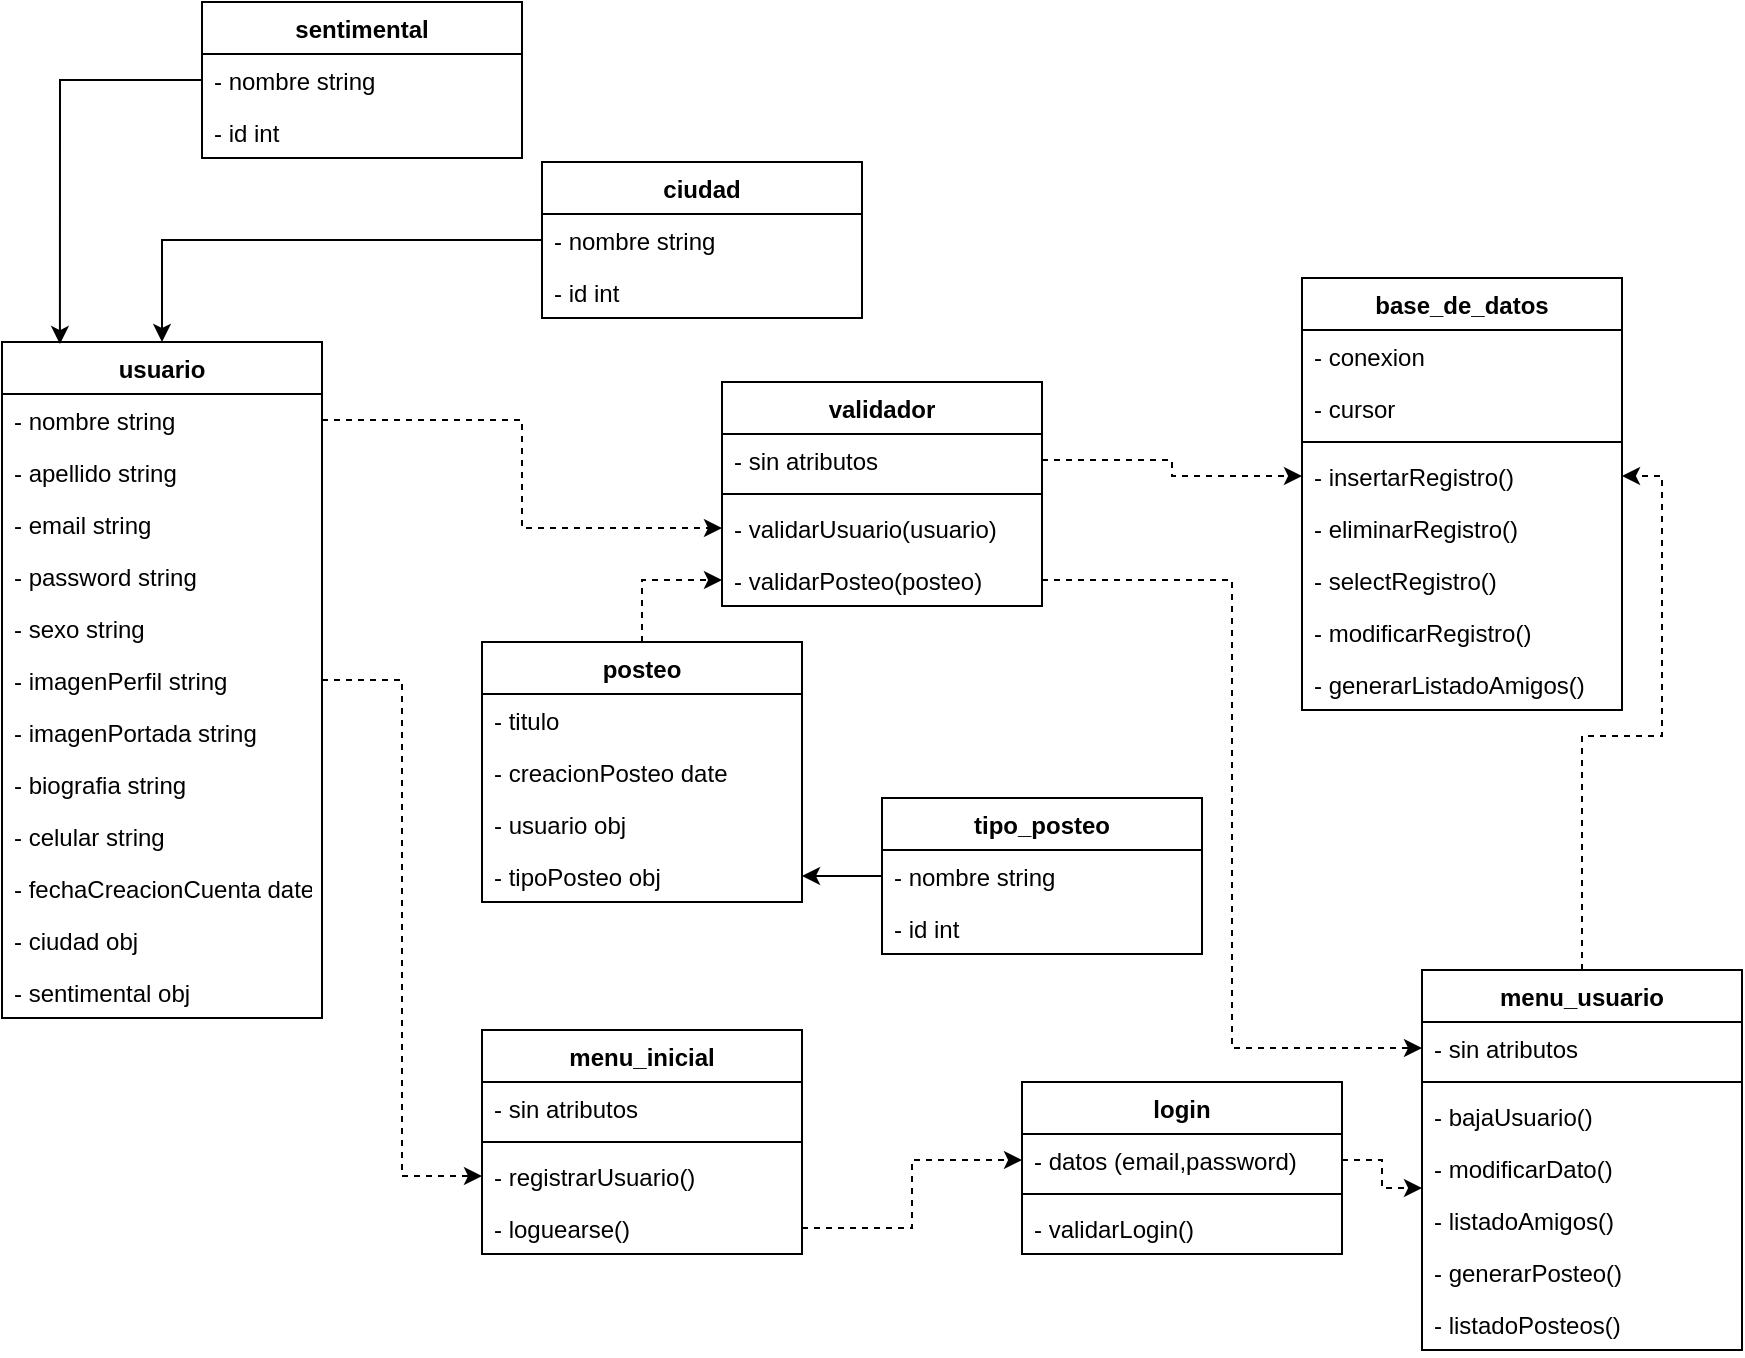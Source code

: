 <mxfile>
    <diagram id="fhJ0fz5AIjb-otBlVYWI" name="Page-1">
        <mxGraphModel dx="1438" dy="1533" grid="1" gridSize="10" guides="1" tooltips="1" connect="1" arrows="1" fold="1" page="1" pageScale="1" pageWidth="827" pageHeight="1169" math="0" shadow="0">
            <root>
                <mxCell id="0"/>
                <mxCell id="1" parent="0"/>
                <mxCell id="lh-kQFz6KS5f_UbNe0XS-1" value="usuario" style="swimlane;fontStyle=1;align=center;verticalAlign=top;childLayout=stackLayout;horizontal=1;startSize=26;horizontalStack=0;resizeParent=1;resizeParentMax=0;resizeLast=0;collapsible=1;marginBottom=0;" parent="1" vertex="1">
                    <mxGeometry x="-70" y="10" width="160" height="338" as="geometry">
                        <mxRectangle x="-70" y="10" width="80" height="26" as="alternateBounds"/>
                    </mxGeometry>
                </mxCell>
                <mxCell id="lh-kQFz6KS5f_UbNe0XS-2" value="- nombre string" style="text;strokeColor=none;fillColor=none;align=left;verticalAlign=top;spacingLeft=4;spacingRight=4;overflow=hidden;rotatable=0;points=[[0,0.5],[1,0.5]];portConstraint=eastwest;" parent="lh-kQFz6KS5f_UbNe0XS-1" vertex="1">
                    <mxGeometry y="26" width="160" height="26" as="geometry"/>
                </mxCell>
                <mxCell id="lh-kQFz6KS5f_UbNe0XS-6" value="- apellido string" style="text;strokeColor=none;fillColor=none;align=left;verticalAlign=top;spacingLeft=4;spacingRight=4;overflow=hidden;rotatable=0;points=[[0,0.5],[1,0.5]];portConstraint=eastwest;" parent="lh-kQFz6KS5f_UbNe0XS-1" vertex="1">
                    <mxGeometry y="52" width="160" height="26" as="geometry"/>
                </mxCell>
                <mxCell id="lh-kQFz6KS5f_UbNe0XS-5" value="- email string" style="text;strokeColor=none;fillColor=none;align=left;verticalAlign=top;spacingLeft=4;spacingRight=4;overflow=hidden;rotatable=0;points=[[0,0.5],[1,0.5]];portConstraint=eastwest;" parent="lh-kQFz6KS5f_UbNe0XS-1" vertex="1">
                    <mxGeometry y="78" width="160" height="26" as="geometry"/>
                </mxCell>
                <mxCell id="lh-kQFz6KS5f_UbNe0XS-10" value="- password string" style="text;strokeColor=none;fillColor=none;align=left;verticalAlign=top;spacingLeft=4;spacingRight=4;overflow=hidden;rotatable=0;points=[[0,0.5],[1,0.5]];portConstraint=eastwest;" parent="lh-kQFz6KS5f_UbNe0XS-1" vertex="1">
                    <mxGeometry y="104" width="160" height="26" as="geometry"/>
                </mxCell>
                <mxCell id="lh-kQFz6KS5f_UbNe0XS-7" value="- sexo string" style="text;strokeColor=none;fillColor=none;align=left;verticalAlign=top;spacingLeft=4;spacingRight=4;overflow=hidden;rotatable=0;points=[[0,0.5],[1,0.5]];portConstraint=eastwest;" parent="lh-kQFz6KS5f_UbNe0XS-1" vertex="1">
                    <mxGeometry y="130" width="160" height="26" as="geometry"/>
                </mxCell>
                <mxCell id="lh-kQFz6KS5f_UbNe0XS-8" value="- imagenPerfil string" style="text;strokeColor=none;fillColor=none;align=left;verticalAlign=top;spacingLeft=4;spacingRight=4;overflow=hidden;rotatable=0;points=[[0,0.5],[1,0.5]];portConstraint=eastwest;" parent="lh-kQFz6KS5f_UbNe0XS-1" vertex="1">
                    <mxGeometry y="156" width="160" height="26" as="geometry"/>
                </mxCell>
                <mxCell id="lh-kQFz6KS5f_UbNe0XS-9" value="- imagenPortada string" style="text;strokeColor=none;fillColor=none;align=left;verticalAlign=top;spacingLeft=4;spacingRight=4;overflow=hidden;rotatable=0;points=[[0,0.5],[1,0.5]];portConstraint=eastwest;" parent="lh-kQFz6KS5f_UbNe0XS-1" vertex="1">
                    <mxGeometry y="182" width="160" height="26" as="geometry"/>
                </mxCell>
                <mxCell id="lh-kQFz6KS5f_UbNe0XS-12" value="- biografia string" style="text;strokeColor=none;fillColor=none;align=left;verticalAlign=top;spacingLeft=4;spacingRight=4;overflow=hidden;rotatable=0;points=[[0,0.5],[1,0.5]];portConstraint=eastwest;" parent="lh-kQFz6KS5f_UbNe0XS-1" vertex="1">
                    <mxGeometry y="208" width="160" height="26" as="geometry"/>
                </mxCell>
                <mxCell id="lh-kQFz6KS5f_UbNe0XS-13" value="- celular string" style="text;strokeColor=none;fillColor=none;align=left;verticalAlign=top;spacingLeft=4;spacingRight=4;overflow=hidden;rotatable=0;points=[[0,0.5],[1,0.5]];portConstraint=eastwest;" parent="lh-kQFz6KS5f_UbNe0XS-1" vertex="1">
                    <mxGeometry y="234" width="160" height="26" as="geometry"/>
                </mxCell>
                <mxCell id="lh-kQFz6KS5f_UbNe0XS-11" value="- fechaCreacionCuenta date" style="text;strokeColor=none;fillColor=none;align=left;verticalAlign=top;spacingLeft=4;spacingRight=4;overflow=hidden;rotatable=0;points=[[0,0.5],[1,0.5]];portConstraint=eastwest;" parent="lh-kQFz6KS5f_UbNe0XS-1" vertex="1">
                    <mxGeometry y="260" width="160" height="26" as="geometry"/>
                </mxCell>
                <mxCell id="lh-kQFz6KS5f_UbNe0XS-14" value="- ciudad obj" style="text;strokeColor=none;fillColor=none;align=left;verticalAlign=top;spacingLeft=4;spacingRight=4;overflow=hidden;rotatable=0;points=[[0,0.5],[1,0.5]];portConstraint=eastwest;" parent="lh-kQFz6KS5f_UbNe0XS-1" vertex="1">
                    <mxGeometry y="286" width="160" height="26" as="geometry"/>
                </mxCell>
                <mxCell id="lh-kQFz6KS5f_UbNe0XS-16" value="- sentimental obj" style="text;strokeColor=none;fillColor=none;align=left;verticalAlign=top;spacingLeft=4;spacingRight=4;overflow=hidden;rotatable=0;points=[[0,0.5],[1,0.5]];portConstraint=eastwest;" parent="lh-kQFz6KS5f_UbNe0XS-1" vertex="1">
                    <mxGeometry y="312" width="160" height="26" as="geometry"/>
                </mxCell>
                <mxCell id="lh-kQFz6KS5f_UbNe0XS-33" value="base_de_datos" style="swimlane;fontStyle=1;align=center;verticalAlign=top;childLayout=stackLayout;horizontal=1;startSize=26;horizontalStack=0;resizeParent=1;resizeParentMax=0;resizeLast=0;collapsible=1;marginBottom=0;" parent="1" vertex="1">
                    <mxGeometry x="580" y="-22" width="160" height="216" as="geometry"/>
                </mxCell>
                <mxCell id="lh-kQFz6KS5f_UbNe0XS-34" value="- conexion " style="text;strokeColor=none;fillColor=none;align=left;verticalAlign=top;spacingLeft=4;spacingRight=4;overflow=hidden;rotatable=0;points=[[0,0.5],[1,0.5]];portConstraint=eastwest;" parent="lh-kQFz6KS5f_UbNe0XS-33" vertex="1">
                    <mxGeometry y="26" width="160" height="26" as="geometry"/>
                </mxCell>
                <mxCell id="lh-kQFz6KS5f_UbNe0XS-41" value="- cursor" style="text;strokeColor=none;fillColor=none;align=left;verticalAlign=top;spacingLeft=4;spacingRight=4;overflow=hidden;rotatable=0;points=[[0,0.5],[1,0.5]];portConstraint=eastwest;" parent="lh-kQFz6KS5f_UbNe0XS-33" vertex="1">
                    <mxGeometry y="52" width="160" height="26" as="geometry"/>
                </mxCell>
                <mxCell id="lh-kQFz6KS5f_UbNe0XS-35" value="" style="line;strokeWidth=1;fillColor=none;align=left;verticalAlign=middle;spacingTop=-1;spacingLeft=3;spacingRight=3;rotatable=0;labelPosition=right;points=[];portConstraint=eastwest;" parent="lh-kQFz6KS5f_UbNe0XS-33" vertex="1">
                    <mxGeometry y="78" width="160" height="8" as="geometry"/>
                </mxCell>
                <mxCell id="lh-kQFz6KS5f_UbNe0XS-36" value="- insertarRegistro()" style="text;strokeColor=none;fillColor=none;align=left;verticalAlign=top;spacingLeft=4;spacingRight=4;overflow=hidden;rotatable=0;points=[[0,0.5],[1,0.5]];portConstraint=eastwest;" parent="lh-kQFz6KS5f_UbNe0XS-33" vertex="1">
                    <mxGeometry y="86" width="160" height="26" as="geometry"/>
                </mxCell>
                <mxCell id="lh-kQFz6KS5f_UbNe0XS-46" value="- eliminarRegistro()" style="text;strokeColor=none;fillColor=none;align=left;verticalAlign=top;spacingLeft=4;spacingRight=4;overflow=hidden;rotatable=0;points=[[0,0.5],[1,0.5]];portConstraint=eastwest;" parent="lh-kQFz6KS5f_UbNe0XS-33" vertex="1">
                    <mxGeometry y="112" width="160" height="26" as="geometry"/>
                </mxCell>
                <mxCell id="lh-kQFz6KS5f_UbNe0XS-47" value="- selectRegistro()" style="text;strokeColor=none;fillColor=none;align=left;verticalAlign=top;spacingLeft=4;spacingRight=4;overflow=hidden;rotatable=0;points=[[0,0.5],[1,0.5]];portConstraint=eastwest;" parent="lh-kQFz6KS5f_UbNe0XS-33" vertex="1">
                    <mxGeometry y="138" width="160" height="26" as="geometry"/>
                </mxCell>
                <mxCell id="lh-kQFz6KS5f_UbNe0XS-60" value="- modificarRegistro()" style="text;strokeColor=none;fillColor=none;align=left;verticalAlign=top;spacingLeft=4;spacingRight=4;overflow=hidden;rotatable=0;points=[[0,0.5],[1,0.5]];portConstraint=eastwest;" parent="lh-kQFz6KS5f_UbNe0XS-33" vertex="1">
                    <mxGeometry y="164" width="160" height="26" as="geometry"/>
                </mxCell>
                <mxCell id="lh-kQFz6KS5f_UbNe0XS-76" value="- generarListadoAmigos()" style="text;strokeColor=none;fillColor=none;align=left;verticalAlign=top;spacingLeft=4;spacingRight=4;overflow=hidden;rotatable=0;points=[[0,0.5],[1,0.5]];portConstraint=eastwest;" parent="lh-kQFz6KS5f_UbNe0XS-33" vertex="1">
                    <mxGeometry y="190" width="160" height="26" as="geometry"/>
                </mxCell>
                <mxCell id="lh-kQFz6KS5f_UbNe0XS-101" style="edgeStyle=orthogonalEdgeStyle;rounded=0;orthogonalLoop=1;jettySize=auto;html=1;entryX=0;entryY=0.5;entryDx=0;entryDy=0;dashed=1;" parent="1" source="lh-kQFz6KS5f_UbNe0XS-42" target="lh-kQFz6KS5f_UbNe0XS-65" edge="1">
                    <mxGeometry relative="1" as="geometry"/>
                </mxCell>
                <mxCell id="lh-kQFz6KS5f_UbNe0XS-42" value="posteo" style="swimlane;fontStyle=1;align=center;verticalAlign=top;childLayout=stackLayout;horizontal=1;startSize=26;horizontalStack=0;resizeParent=1;resizeParentMax=0;resizeLast=0;collapsible=1;marginBottom=0;" parent="1" vertex="1">
                    <mxGeometry x="170" y="160" width="160" height="130" as="geometry"/>
                </mxCell>
                <mxCell id="lh-kQFz6KS5f_UbNe0XS-43" value="- titulo" style="text;strokeColor=none;fillColor=none;align=left;verticalAlign=top;spacingLeft=4;spacingRight=4;overflow=hidden;rotatable=0;points=[[0,0.5],[1,0.5]];portConstraint=eastwest;" parent="lh-kQFz6KS5f_UbNe0XS-42" vertex="1">
                    <mxGeometry y="26" width="160" height="26" as="geometry"/>
                </mxCell>
                <mxCell id="lh-kQFz6KS5f_UbNe0XS-48" value="- creacionPosteo date" style="text;strokeColor=none;fillColor=none;align=left;verticalAlign=top;spacingLeft=4;spacingRight=4;overflow=hidden;rotatable=0;points=[[0,0.5],[1,0.5]];portConstraint=eastwest;" parent="lh-kQFz6KS5f_UbNe0XS-42" vertex="1">
                    <mxGeometry y="52" width="160" height="26" as="geometry"/>
                </mxCell>
                <mxCell id="lh-kQFz6KS5f_UbNe0XS-49" value="- usuario obj" style="text;strokeColor=none;fillColor=none;align=left;verticalAlign=top;spacingLeft=4;spacingRight=4;overflow=hidden;rotatable=0;points=[[0,0.5],[1,0.5]];portConstraint=eastwest;" parent="lh-kQFz6KS5f_UbNe0XS-42" vertex="1">
                    <mxGeometry y="78" width="160" height="26" as="geometry"/>
                </mxCell>
                <mxCell id="lh-kQFz6KS5f_UbNe0XS-102" value="- tipoPosteo obj" style="text;strokeColor=none;fillColor=none;align=left;verticalAlign=top;spacingLeft=4;spacingRight=4;overflow=hidden;rotatable=0;points=[[0,0.5],[1,0.5]];portConstraint=eastwest;" parent="lh-kQFz6KS5f_UbNe0XS-42" vertex="1">
                    <mxGeometry y="104" width="160" height="26" as="geometry"/>
                </mxCell>
                <mxCell id="lh-kQFz6KS5f_UbNe0XS-61" value="validador" style="swimlane;fontStyle=1;align=center;verticalAlign=top;childLayout=stackLayout;horizontal=1;startSize=26;horizontalStack=0;resizeParent=1;resizeParentMax=0;resizeLast=0;collapsible=1;marginBottom=0;" parent="1" vertex="1">
                    <mxGeometry x="290" y="30" width="160" height="112" as="geometry"/>
                </mxCell>
                <mxCell id="lh-kQFz6KS5f_UbNe0XS-62" value="- sin atributos" style="text;strokeColor=none;fillColor=none;align=left;verticalAlign=top;spacingLeft=4;spacingRight=4;overflow=hidden;rotatable=0;points=[[0,0.5],[1,0.5]];portConstraint=eastwest;" parent="lh-kQFz6KS5f_UbNe0XS-61" vertex="1">
                    <mxGeometry y="26" width="160" height="26" as="geometry"/>
                </mxCell>
                <mxCell id="lh-kQFz6KS5f_UbNe0XS-63" value="" style="line;strokeWidth=1;fillColor=none;align=left;verticalAlign=middle;spacingTop=-1;spacingLeft=3;spacingRight=3;rotatable=0;labelPosition=right;points=[];portConstraint=eastwest;" parent="lh-kQFz6KS5f_UbNe0XS-61" vertex="1">
                    <mxGeometry y="52" width="160" height="8" as="geometry"/>
                </mxCell>
                <mxCell id="lh-kQFz6KS5f_UbNe0XS-64" value="- validarUsuario(usuario)" style="text;strokeColor=none;fillColor=none;align=left;verticalAlign=top;spacingLeft=4;spacingRight=4;overflow=hidden;rotatable=0;points=[[0,0.5],[1,0.5]];portConstraint=eastwest;" parent="lh-kQFz6KS5f_UbNe0XS-61" vertex="1">
                    <mxGeometry y="60" width="160" height="26" as="geometry"/>
                </mxCell>
                <mxCell id="lh-kQFz6KS5f_UbNe0XS-65" value="- validarPosteo(posteo)" style="text;strokeColor=none;fillColor=none;align=left;verticalAlign=top;spacingLeft=4;spacingRight=4;overflow=hidden;rotatable=0;points=[[0,0.5],[1,0.5]];portConstraint=eastwest;" parent="lh-kQFz6KS5f_UbNe0XS-61" vertex="1">
                    <mxGeometry y="86" width="160" height="26" as="geometry"/>
                </mxCell>
                <mxCell id="lh-kQFz6KS5f_UbNe0XS-66" value="login" style="swimlane;fontStyle=1;align=center;verticalAlign=top;childLayout=stackLayout;horizontal=1;startSize=26;horizontalStack=0;resizeParent=1;resizeParentMax=0;resizeLast=0;collapsible=1;marginBottom=0;" parent="1" vertex="1">
                    <mxGeometry x="440" y="380" width="160" height="86" as="geometry">
                        <mxRectangle x="440" y="380" width="60" height="26" as="alternateBounds"/>
                    </mxGeometry>
                </mxCell>
                <mxCell id="lh-kQFz6KS5f_UbNe0XS-69" value="- datos (email,password)" style="text;strokeColor=none;fillColor=none;align=left;verticalAlign=top;spacingLeft=4;spacingRight=4;overflow=hidden;rotatable=0;points=[[0,0.5],[1,0.5]];portConstraint=eastwest;" parent="lh-kQFz6KS5f_UbNe0XS-66" vertex="1">
                    <mxGeometry y="26" width="160" height="26" as="geometry"/>
                </mxCell>
                <mxCell id="lh-kQFz6KS5f_UbNe0XS-68" value="" style="line;strokeWidth=1;fillColor=none;align=left;verticalAlign=middle;spacingTop=-1;spacingLeft=3;spacingRight=3;rotatable=0;labelPosition=right;points=[];portConstraint=eastwest;" parent="lh-kQFz6KS5f_UbNe0XS-66" vertex="1">
                    <mxGeometry y="52" width="160" height="8" as="geometry"/>
                </mxCell>
                <mxCell id="lh-kQFz6KS5f_UbNe0XS-71" value="- validarLogin()" style="text;strokeColor=none;fillColor=none;align=left;verticalAlign=top;spacingLeft=4;spacingRight=4;overflow=hidden;rotatable=0;points=[[0,0.5],[1,0.5]];portConstraint=eastwest;" parent="lh-kQFz6KS5f_UbNe0XS-66" vertex="1">
                    <mxGeometry y="60" width="160" height="26" as="geometry"/>
                </mxCell>
                <mxCell id="lh-kQFz6KS5f_UbNe0XS-73" style="edgeStyle=orthogonalEdgeStyle;rounded=0;orthogonalLoop=1;jettySize=auto;html=1;dashed=1;" parent="1" source="lh-kQFz6KS5f_UbNe0XS-62" target="lh-kQFz6KS5f_UbNe0XS-36" edge="1">
                    <mxGeometry relative="1" as="geometry"/>
                </mxCell>
                <mxCell id="lh-kQFz6KS5f_UbNe0XS-77" value="menu_inicial" style="swimlane;fontStyle=1;align=center;verticalAlign=top;childLayout=stackLayout;horizontal=1;startSize=26;horizontalStack=0;resizeParent=1;resizeParentMax=0;resizeLast=0;collapsible=1;marginBottom=0;" parent="1" vertex="1">
                    <mxGeometry x="170" y="354" width="160" height="112" as="geometry">
                        <mxRectangle x="170" y="354" width="110" height="26" as="alternateBounds"/>
                    </mxGeometry>
                </mxCell>
                <mxCell id="lh-kQFz6KS5f_UbNe0XS-81" value="- sin atributos" style="text;strokeColor=none;fillColor=none;align=left;verticalAlign=top;spacingLeft=4;spacingRight=4;overflow=hidden;rotatable=0;points=[[0,0.5],[1,0.5]];portConstraint=eastwest;" parent="lh-kQFz6KS5f_UbNe0XS-77" vertex="1">
                    <mxGeometry y="26" width="160" height="26" as="geometry"/>
                </mxCell>
                <mxCell id="lh-kQFz6KS5f_UbNe0XS-79" value="" style="line;strokeWidth=1;fillColor=none;align=left;verticalAlign=middle;spacingTop=-1;spacingLeft=3;spacingRight=3;rotatable=0;labelPosition=right;points=[];portConstraint=eastwest;" parent="lh-kQFz6KS5f_UbNe0XS-77" vertex="1">
                    <mxGeometry y="52" width="160" height="8" as="geometry"/>
                </mxCell>
                <mxCell id="lh-kQFz6KS5f_UbNe0XS-80" value="- registrarUsuario()" style="text;strokeColor=none;fillColor=none;align=left;verticalAlign=top;spacingLeft=4;spacingRight=4;overflow=hidden;rotatable=0;points=[[0,0.5],[1,0.5]];portConstraint=eastwest;" parent="lh-kQFz6KS5f_UbNe0XS-77" vertex="1">
                    <mxGeometry y="60" width="160" height="26" as="geometry"/>
                </mxCell>
                <mxCell id="lh-kQFz6KS5f_UbNe0XS-82" value="- loguearse()" style="text;strokeColor=none;fillColor=none;align=left;verticalAlign=top;spacingLeft=4;spacingRight=4;overflow=hidden;rotatable=0;points=[[0,0.5],[1,0.5]];portConstraint=eastwest;" parent="lh-kQFz6KS5f_UbNe0XS-77" vertex="1">
                    <mxGeometry y="86" width="160" height="26" as="geometry"/>
                </mxCell>
                <mxCell id="lh-kQFz6KS5f_UbNe0XS-84" style="edgeStyle=orthogonalEdgeStyle;rounded=0;orthogonalLoop=1;jettySize=auto;html=1;entryX=0;entryY=0.5;entryDx=0;entryDy=0;dashed=1;" parent="1" source="lh-kQFz6KS5f_UbNe0XS-8" target="lh-kQFz6KS5f_UbNe0XS-80" edge="1">
                    <mxGeometry relative="1" as="geometry"/>
                </mxCell>
                <mxCell id="lh-kQFz6KS5f_UbNe0XS-86" style="edgeStyle=orthogonalEdgeStyle;rounded=0;orthogonalLoop=1;jettySize=auto;html=1;entryX=0;entryY=0.5;entryDx=0;entryDy=0;dashed=1;" parent="1" source="lh-kQFz6KS5f_UbNe0XS-82" target="lh-kQFz6KS5f_UbNe0XS-69" edge="1">
                    <mxGeometry relative="1" as="geometry"/>
                </mxCell>
                <mxCell id="lh-kQFz6KS5f_UbNe0XS-97" style="edgeStyle=orthogonalEdgeStyle;rounded=0;orthogonalLoop=1;jettySize=auto;html=1;entryX=1;entryY=0.5;entryDx=0;entryDy=0;dashed=1;" parent="1" source="lh-kQFz6KS5f_UbNe0XS-92" target="lh-kQFz6KS5f_UbNe0XS-36" edge="1">
                    <mxGeometry relative="1" as="geometry"/>
                </mxCell>
                <mxCell id="lh-kQFz6KS5f_UbNe0XS-92" value="menu_usuario" style="swimlane;fontStyle=1;align=center;verticalAlign=top;childLayout=stackLayout;horizontal=1;startSize=26;horizontalStack=0;resizeParent=1;resizeParentMax=0;resizeLast=0;collapsible=1;marginBottom=0;" parent="1" vertex="1">
                    <mxGeometry x="640" y="324" width="160" height="190" as="geometry">
                        <mxRectangle x="640" y="324" width="110" height="26" as="alternateBounds"/>
                    </mxGeometry>
                </mxCell>
                <mxCell id="lh-kQFz6KS5f_UbNe0XS-93" value="- sin atributos" style="text;strokeColor=none;fillColor=none;align=left;verticalAlign=top;spacingLeft=4;spacingRight=4;overflow=hidden;rotatable=0;points=[[0,0.5],[1,0.5]];portConstraint=eastwest;" parent="lh-kQFz6KS5f_UbNe0XS-92" vertex="1">
                    <mxGeometry y="26" width="160" height="26" as="geometry"/>
                </mxCell>
                <mxCell id="lh-kQFz6KS5f_UbNe0XS-94" value="" style="line;strokeWidth=1;fillColor=none;align=left;verticalAlign=middle;spacingTop=-1;spacingLeft=3;spacingRight=3;rotatable=0;labelPosition=right;points=[];portConstraint=eastwest;" parent="lh-kQFz6KS5f_UbNe0XS-92" vertex="1">
                    <mxGeometry y="52" width="160" height="8" as="geometry"/>
                </mxCell>
                <mxCell id="lh-kQFz6KS5f_UbNe0XS-88" value="- bajaUsuario()" style="text;strokeColor=none;fillColor=none;align=left;verticalAlign=top;spacingLeft=4;spacingRight=4;overflow=hidden;rotatable=0;points=[[0,0.5],[1,0.5]];portConstraint=eastwest;" parent="lh-kQFz6KS5f_UbNe0XS-92" vertex="1">
                    <mxGeometry y="60" width="160" height="26" as="geometry"/>
                </mxCell>
                <mxCell id="lh-kQFz6KS5f_UbNe0XS-89" value="- modificarDato()" style="text;strokeColor=none;fillColor=none;align=left;verticalAlign=top;spacingLeft=4;spacingRight=4;overflow=hidden;rotatable=0;points=[[0,0.5],[1,0.5]];portConstraint=eastwest;" parent="lh-kQFz6KS5f_UbNe0XS-92" vertex="1">
                    <mxGeometry y="86" width="160" height="26" as="geometry"/>
                </mxCell>
                <mxCell id="lh-kQFz6KS5f_UbNe0XS-91" value="- listadoAmigos()" style="text;strokeColor=none;fillColor=none;align=left;verticalAlign=top;spacingLeft=4;spacingRight=4;overflow=hidden;rotatable=0;points=[[0,0.5],[1,0.5]];portConstraint=eastwest;" parent="lh-kQFz6KS5f_UbNe0XS-92" vertex="1">
                    <mxGeometry y="112" width="160" height="26" as="geometry"/>
                </mxCell>
                <mxCell id="lh-kQFz6KS5f_UbNe0XS-98" value="- generarPosteo()" style="text;strokeColor=none;fillColor=none;align=left;verticalAlign=top;spacingLeft=4;spacingRight=4;overflow=hidden;rotatable=0;points=[[0,0.5],[1,0.5]];portConstraint=eastwest;" parent="lh-kQFz6KS5f_UbNe0XS-92" vertex="1">
                    <mxGeometry y="138" width="160" height="26" as="geometry"/>
                </mxCell>
                <mxCell id="lh-kQFz6KS5f_UbNe0XS-104" value="- listadoPosteos()" style="text;strokeColor=none;fillColor=none;align=left;verticalAlign=top;spacingLeft=4;spacingRight=4;overflow=hidden;rotatable=0;points=[[0,0.5],[1,0.5]];portConstraint=eastwest;" parent="lh-kQFz6KS5f_UbNe0XS-92" vertex="1">
                    <mxGeometry y="164" width="160" height="26" as="geometry"/>
                </mxCell>
                <mxCell id="lh-kQFz6KS5f_UbNe0XS-96" style="edgeStyle=orthogonalEdgeStyle;rounded=0;orthogonalLoop=1;jettySize=auto;html=1;exitX=1;exitY=0.5;exitDx=0;exitDy=0;entryX=0;entryY=0.885;entryDx=0;entryDy=0;entryPerimeter=0;dashed=1;" parent="1" source="lh-kQFz6KS5f_UbNe0XS-69" target="lh-kQFz6KS5f_UbNe0XS-89" edge="1">
                    <mxGeometry relative="1" as="geometry"/>
                </mxCell>
                <mxCell id="lh-kQFz6KS5f_UbNe0XS-100" style="edgeStyle=orthogonalEdgeStyle;rounded=0;orthogonalLoop=1;jettySize=auto;html=1;entryX=0;entryY=0.5;entryDx=0;entryDy=0;dashed=1;" parent="1" source="lh-kQFz6KS5f_UbNe0XS-65" target="lh-kQFz6KS5f_UbNe0XS-93" edge="1">
                    <mxGeometry relative="1" as="geometry"/>
                </mxCell>
                <mxCell id="lh-kQFz6KS5f_UbNe0XS-109" style="edgeStyle=orthogonalEdgeStyle;rounded=0;orthogonalLoop=1;jettySize=auto;html=1;" parent="1" source="lh-kQFz6KS5f_UbNe0XS-105" target="lh-kQFz6KS5f_UbNe0XS-102" edge="1">
                    <mxGeometry relative="1" as="geometry"/>
                </mxCell>
                <mxCell id="lh-kQFz6KS5f_UbNe0XS-105" value="tipo_posteo" style="swimlane;fontStyle=1;align=center;verticalAlign=top;childLayout=stackLayout;horizontal=1;startSize=26;horizontalStack=0;resizeParent=1;resizeParentMax=0;resizeLast=0;collapsible=1;marginBottom=0;" parent="1" vertex="1">
                    <mxGeometry x="370" y="238" width="160" height="78" as="geometry"/>
                </mxCell>
                <mxCell id="7w7aljR6QAJBwZb-g3_n-8" value="- nombre string" style="text;strokeColor=none;fillColor=none;align=left;verticalAlign=top;spacingLeft=4;spacingRight=4;overflow=hidden;rotatable=0;points=[[0,0.5],[1,0.5]];portConstraint=eastwest;" parent="lh-kQFz6KS5f_UbNe0XS-105" vertex="1">
                    <mxGeometry y="26" width="160" height="26" as="geometry"/>
                </mxCell>
                <mxCell id="4" value="- id int" style="text;strokeColor=none;fillColor=none;align=left;verticalAlign=top;spacingLeft=4;spacingRight=4;overflow=hidden;rotatable=0;points=[[0,0.5],[1,0.5]];portConstraint=eastwest;" vertex="1" parent="lh-kQFz6KS5f_UbNe0XS-105">
                    <mxGeometry y="52" width="160" height="26" as="geometry"/>
                </mxCell>
                <mxCell id="lh-kQFz6KS5f_UbNe0XS-111" style="edgeStyle=orthogonalEdgeStyle;rounded=0;orthogonalLoop=1;jettySize=auto;html=1;exitX=1;exitY=0.5;exitDx=0;exitDy=0;entryX=0;entryY=0.5;entryDx=0;entryDy=0;dashed=1;" parent="1" source="lh-kQFz6KS5f_UbNe0XS-2" target="lh-kQFz6KS5f_UbNe0XS-64" edge="1">
                    <mxGeometry relative="1" as="geometry"/>
                </mxCell>
                <mxCell id="7w7aljR6QAJBwZb-g3_n-5" style="edgeStyle=orthogonalEdgeStyle;rounded=0;orthogonalLoop=1;jettySize=auto;html=1;entryX=0.5;entryY=0;entryDx=0;entryDy=0;" parent="1" source="7w7aljR6QAJBwZb-g3_n-1" target="lh-kQFz6KS5f_UbNe0XS-1" edge="1">
                    <mxGeometry relative="1" as="geometry"/>
                </mxCell>
                <mxCell id="7w7aljR6QAJBwZb-g3_n-1" value="ciudad" style="swimlane;fontStyle=1;align=center;verticalAlign=top;childLayout=stackLayout;horizontal=1;startSize=26;horizontalStack=0;resizeParent=1;resizeParentMax=0;resizeLast=0;collapsible=1;marginBottom=0;" parent="1" vertex="1">
                    <mxGeometry x="200" y="-80" width="160" height="78" as="geometry"/>
                </mxCell>
                <mxCell id="7w7aljR6QAJBwZb-g3_n-7" value="- nombre string" style="text;strokeColor=none;fillColor=none;align=left;verticalAlign=top;spacingLeft=4;spacingRight=4;overflow=hidden;rotatable=0;points=[[0,0.5],[1,0.5]];portConstraint=eastwest;" parent="7w7aljR6QAJBwZb-g3_n-1" vertex="1">
                    <mxGeometry y="26" width="160" height="26" as="geometry"/>
                </mxCell>
                <mxCell id="3" value="- id int" style="text;strokeColor=none;fillColor=none;align=left;verticalAlign=top;spacingLeft=4;spacingRight=4;overflow=hidden;rotatable=0;points=[[0,0.5],[1,0.5]];portConstraint=eastwest;" vertex="1" parent="7w7aljR6QAJBwZb-g3_n-1">
                    <mxGeometry y="52" width="160" height="26" as="geometry"/>
                </mxCell>
                <mxCell id="7w7aljR6QAJBwZb-g3_n-10" value="sentimental" style="swimlane;fontStyle=1;align=center;verticalAlign=top;childLayout=stackLayout;horizontal=1;startSize=26;horizontalStack=0;resizeParent=1;resizeParentMax=0;resizeLast=0;collapsible=1;marginBottom=0;" parent="1" vertex="1">
                    <mxGeometry x="30" y="-160" width="160" height="78" as="geometry"/>
                </mxCell>
                <mxCell id="7w7aljR6QAJBwZb-g3_n-11" value="- nombre string" style="text;strokeColor=none;fillColor=none;align=left;verticalAlign=top;spacingLeft=4;spacingRight=4;overflow=hidden;rotatable=0;points=[[0,0.5],[1,0.5]];portConstraint=eastwest;" parent="7w7aljR6QAJBwZb-g3_n-10" vertex="1">
                    <mxGeometry y="26" width="160" height="26" as="geometry"/>
                </mxCell>
                <mxCell id="2" value="- id int" style="text;strokeColor=none;fillColor=none;align=left;verticalAlign=top;spacingLeft=4;spacingRight=4;overflow=hidden;rotatable=0;points=[[0,0.5],[1,0.5]];portConstraint=eastwest;" vertex="1" parent="7w7aljR6QAJBwZb-g3_n-10">
                    <mxGeometry y="52" width="160" height="26" as="geometry"/>
                </mxCell>
                <mxCell id="7w7aljR6QAJBwZb-g3_n-15" style="edgeStyle=orthogonalEdgeStyle;rounded=0;orthogonalLoop=1;jettySize=auto;html=1;exitX=0;exitY=0.5;exitDx=0;exitDy=0;entryX=0.181;entryY=0.003;entryDx=0;entryDy=0;entryPerimeter=0;" parent="1" source="7w7aljR6QAJBwZb-g3_n-11" target="lh-kQFz6KS5f_UbNe0XS-1" edge="1">
                    <mxGeometry relative="1" as="geometry"/>
                </mxCell>
            </root>
        </mxGraphModel>
    </diagram>
</mxfile>